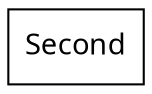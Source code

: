 digraph {
node [shape=record];
node [fontname=Sans];charset="UTF-8" splines=true splines=spline rankdir =LR
75[label="Second"];
}

